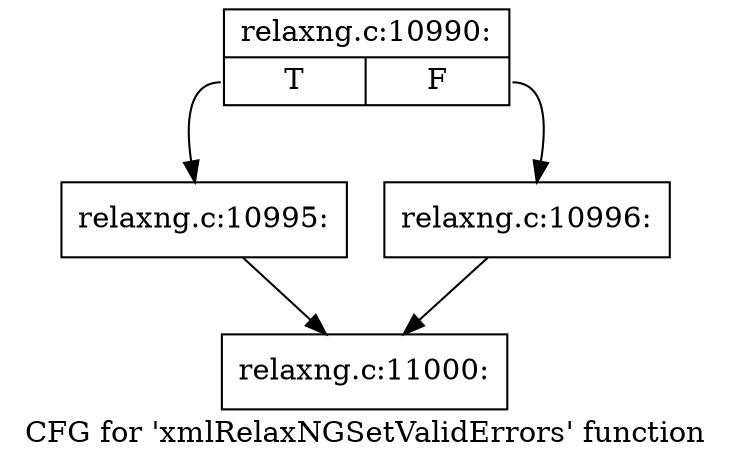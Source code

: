 digraph "CFG for 'xmlRelaxNGSetValidErrors' function" {
	label="CFG for 'xmlRelaxNGSetValidErrors' function";

	Node0x555e9c05ded0 [shape=record,label="{relaxng.c:10990:|{<s0>T|<s1>F}}"];
	Node0x555e9c05ded0:s0 -> Node0x555e9c067a50;
	Node0x555e9c05ded0:s1 -> Node0x555e9c067aa0;
	Node0x555e9c067a50 [shape=record,label="{relaxng.c:10995:}"];
	Node0x555e9c067a50 -> Node0x555e9c1706d0;
	Node0x555e9c067aa0 [shape=record,label="{relaxng.c:10996:}"];
	Node0x555e9c067aa0 -> Node0x555e9c1706d0;
	Node0x555e9c1706d0 [shape=record,label="{relaxng.c:11000:}"];
}
